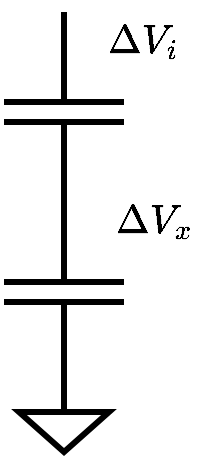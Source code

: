 <mxfile version="24.7.5">
  <diagram name="Page-1" id="V6K59OurXlCZu1XfLTo-">
    <mxGraphModel dx="423" dy="479" grid="1" gridSize="10" guides="1" tooltips="1" connect="1" arrows="1" fold="1" page="1" pageScale="1" pageWidth="850" pageHeight="1100" math="1" shadow="0">
      <root>
        <mxCell id="0" />
        <mxCell id="1" parent="0" />
        <mxCell id="PW6K5gDSVtJ3SWTwdyAS-1" value="" style="pointerEvents=1;verticalLabelPosition=bottom;shadow=0;dashed=0;align=center;html=1;verticalAlign=top;shape=mxgraph.electrical.capacitors.capacitor_1;direction=south;strokeWidth=3;" vertex="1" parent="1">
          <mxGeometry x="320" y="220" width="60" height="100" as="geometry" />
        </mxCell>
        <mxCell id="PW6K5gDSVtJ3SWTwdyAS-2" value="" style="pointerEvents=1;verticalLabelPosition=bottom;shadow=0;dashed=0;align=center;html=1;verticalAlign=top;shape=mxgraph.electrical.capacitors.capacitor_1;direction=south;strokeWidth=3;" vertex="1" parent="1">
          <mxGeometry x="320" y="310" width="60" height="100" as="geometry" />
        </mxCell>
        <mxCell id="PW6K5gDSVtJ3SWTwdyAS-3" value="" style="pointerEvents=1;verticalLabelPosition=bottom;shadow=0;dashed=0;align=center;html=1;verticalAlign=top;shape=mxgraph.electrical.signal_sources.signal_ground;strokeWidth=3;" vertex="1" parent="1">
          <mxGeometry x="327.5" y="410" width="45" height="30" as="geometry" />
        </mxCell>
        <mxCell id="PW6K5gDSVtJ3SWTwdyAS-4" value="&lt;font style=&quot;font-size: 17px;&quot;&gt;$$\Delta V_x$$&lt;/font&gt;" style="text;html=1;align=center;verticalAlign=middle;whiteSpace=wrap;rounded=0;" vertex="1" parent="1">
          <mxGeometry x="365" y="310" width="60" height="30" as="geometry" />
        </mxCell>
        <mxCell id="PW6K5gDSVtJ3SWTwdyAS-5" value="&lt;font style=&quot;font-size: 17px;&quot;&gt;$$\Delta V_i$$&lt;/font&gt;" style="text;html=1;align=center;verticalAlign=middle;whiteSpace=wrap;rounded=0;" vertex="1" parent="1">
          <mxGeometry x="360" y="220" width="60" height="30" as="geometry" />
        </mxCell>
      </root>
    </mxGraphModel>
  </diagram>
</mxfile>
